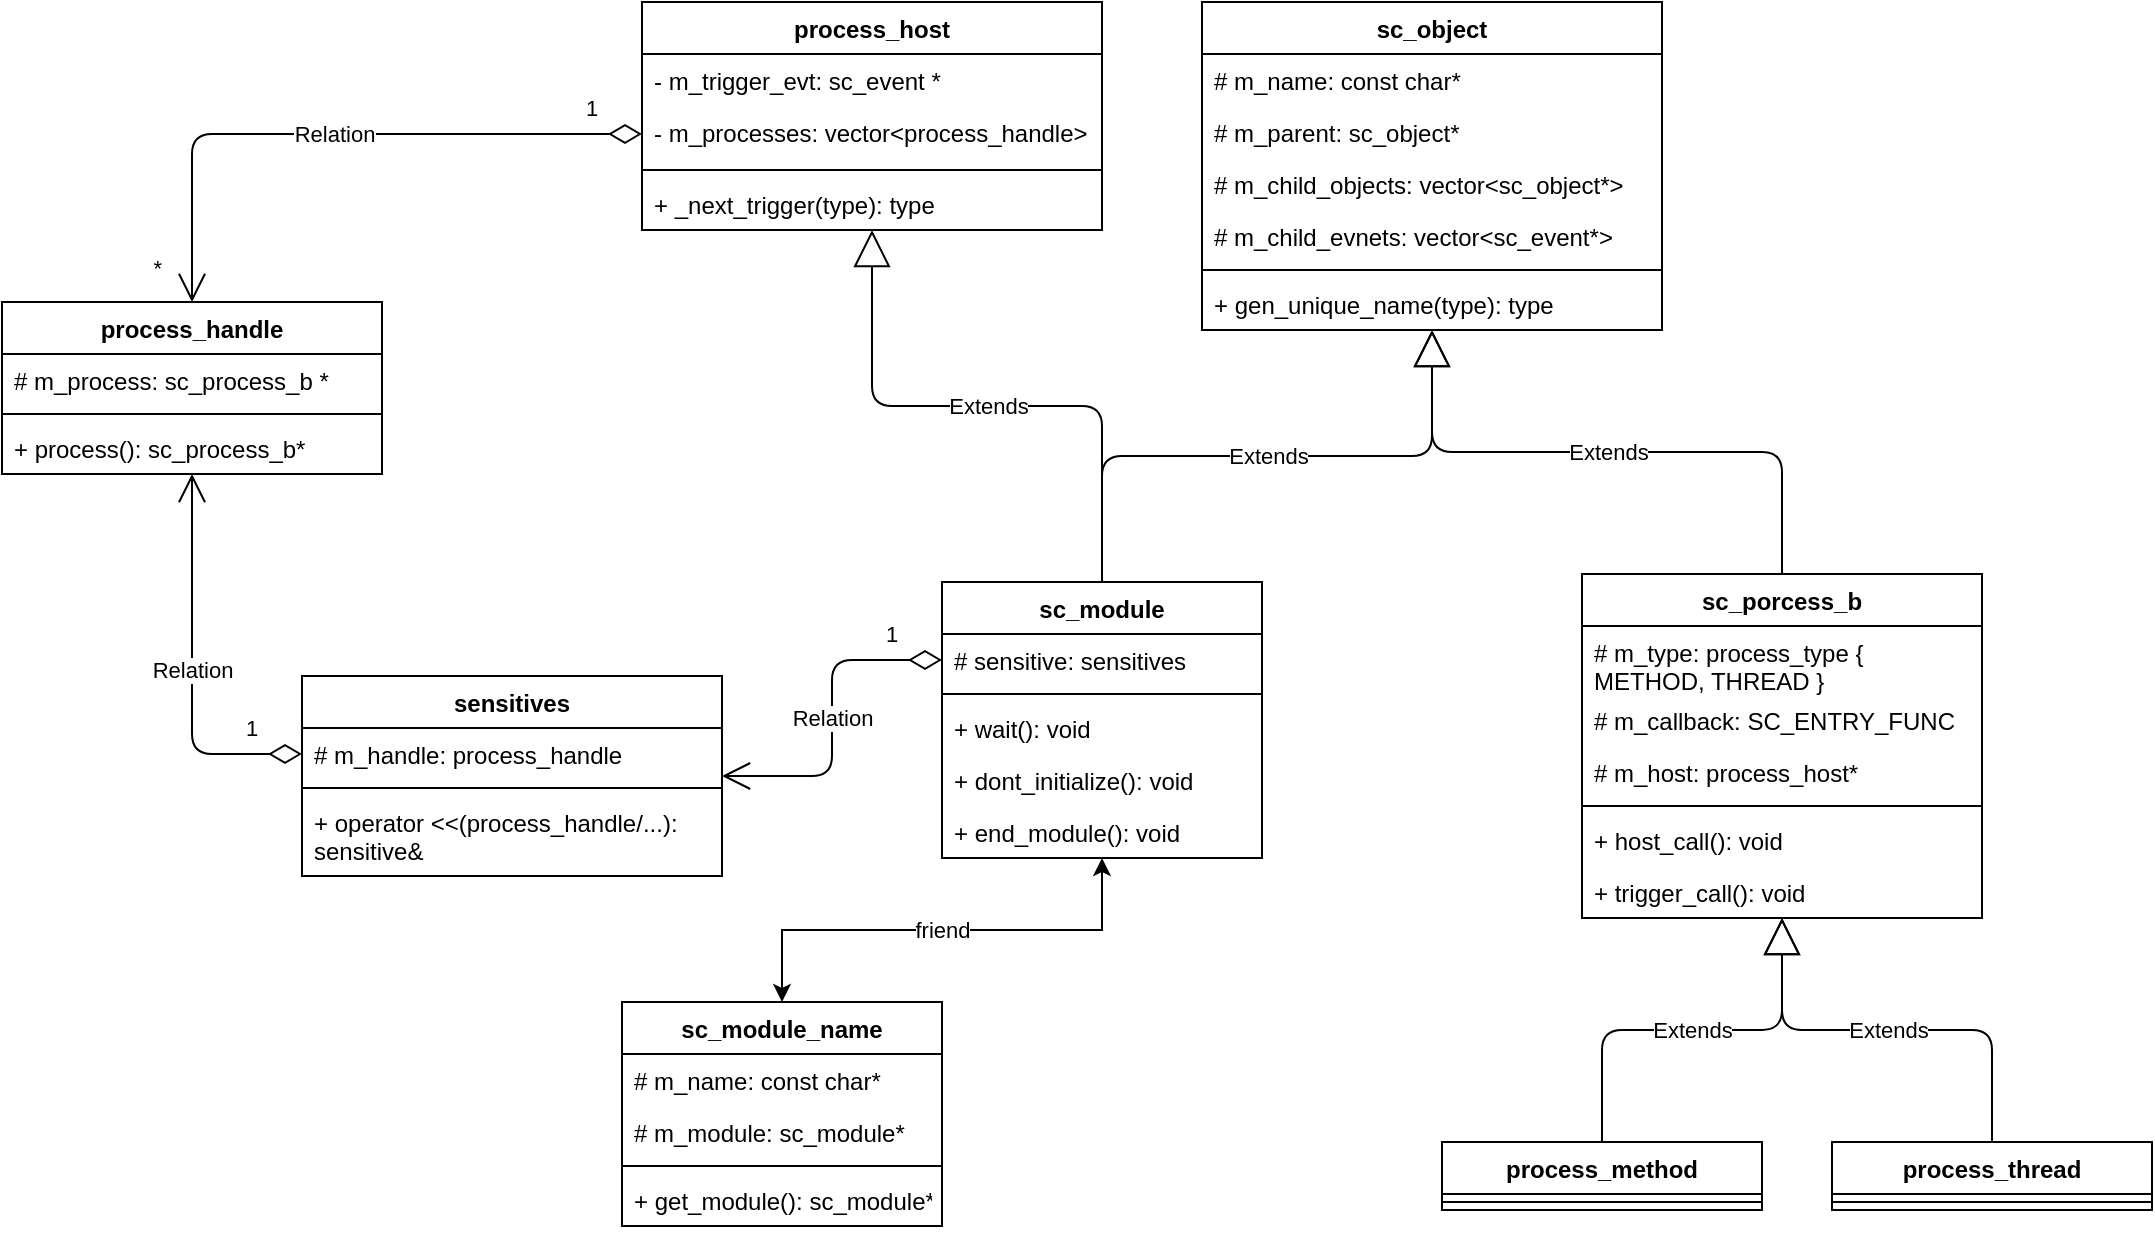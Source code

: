 <mxfile version="14.9.7" type="github">
  <diagram id="oA9ygaMnBOQTWNAMh8Z7" name="第 1 页">
    <mxGraphModel dx="1185" dy="1462" grid="1" gridSize="10" guides="1" tooltips="1" connect="1" arrows="1" fold="1" page="1" pageScale="1" pageWidth="1169" pageHeight="827" math="0" shadow="0">
      <root>
        <mxCell id="0" />
        <mxCell id="1" parent="0" />
        <mxCell id="gMdUcFWDn8KjLpwVatEw-1" value="sc_object" style="swimlane;fontStyle=1;align=center;verticalAlign=top;childLayout=stackLayout;horizontal=1;startSize=26;horizontalStack=0;resizeParent=1;resizeParentMax=0;resizeLast=0;collapsible=1;marginBottom=0;" parent="1" vertex="1">
          <mxGeometry x="630" y="-770" width="230" height="164" as="geometry">
            <mxRectangle x="310" y="-790" width="105" height="26" as="alternateBounds" />
          </mxGeometry>
        </mxCell>
        <mxCell id="gMdUcFWDn8KjLpwVatEw-2" value="# m_name: const char*" style="text;strokeColor=none;fillColor=none;align=left;verticalAlign=top;spacingLeft=4;spacingRight=4;overflow=hidden;rotatable=0;points=[[0,0.5],[1,0.5]];portConstraint=eastwest;" parent="gMdUcFWDn8KjLpwVatEw-1" vertex="1">
          <mxGeometry y="26" width="230" height="26" as="geometry" />
        </mxCell>
        <mxCell id="gMdUcFWDn8KjLpwVatEw-37" value="# m_parent: sc_object*" style="text;strokeColor=none;fillColor=none;align=left;verticalAlign=top;spacingLeft=4;spacingRight=4;overflow=hidden;rotatable=0;points=[[0,0.5],[1,0.5]];portConstraint=eastwest;" parent="gMdUcFWDn8KjLpwVatEw-1" vertex="1">
          <mxGeometry y="52" width="230" height="26" as="geometry" />
        </mxCell>
        <mxCell id="gMdUcFWDn8KjLpwVatEw-38" value="# m_child_objects: vector&lt;sc_object*&gt;" style="text;strokeColor=none;fillColor=none;align=left;verticalAlign=top;spacingLeft=4;spacingRight=4;overflow=hidden;rotatable=0;points=[[0,0.5],[1,0.5]];portConstraint=eastwest;" parent="gMdUcFWDn8KjLpwVatEw-1" vertex="1">
          <mxGeometry y="78" width="230" height="26" as="geometry" />
        </mxCell>
        <mxCell id="gMdUcFWDn8KjLpwVatEw-36" value="# m_child_evnets: vector&lt;sc_event*&gt;" style="text;strokeColor=none;fillColor=none;align=left;verticalAlign=top;spacingLeft=4;spacingRight=4;overflow=hidden;rotatable=0;points=[[0,0.5],[1,0.5]];portConstraint=eastwest;" parent="gMdUcFWDn8KjLpwVatEw-1" vertex="1">
          <mxGeometry y="104" width="230" height="26" as="geometry" />
        </mxCell>
        <mxCell id="gMdUcFWDn8KjLpwVatEw-3" value="" style="line;strokeWidth=1;fillColor=none;align=left;verticalAlign=middle;spacingTop=-1;spacingLeft=3;spacingRight=3;rotatable=0;labelPosition=right;points=[];portConstraint=eastwest;" parent="gMdUcFWDn8KjLpwVatEw-1" vertex="1">
          <mxGeometry y="130" width="230" height="8" as="geometry" />
        </mxCell>
        <mxCell id="gMdUcFWDn8KjLpwVatEw-4" value="+ gen_unique_name(type): type" style="text;strokeColor=none;fillColor=none;align=left;verticalAlign=top;spacingLeft=4;spacingRight=4;overflow=hidden;rotatable=0;points=[[0,0.5],[1,0.5]];portConstraint=eastwest;" parent="gMdUcFWDn8KjLpwVatEw-1" vertex="1">
          <mxGeometry y="138" width="230" height="26" as="geometry" />
        </mxCell>
        <mxCell id="gMdUcFWDn8KjLpwVatEw-5" value="sc_porcess_b" style="swimlane;fontStyle=1;align=center;verticalAlign=top;childLayout=stackLayout;horizontal=1;startSize=26;horizontalStack=0;resizeParent=1;resizeParentMax=0;resizeLast=0;collapsible=1;marginBottom=0;" parent="1" vertex="1">
          <mxGeometry x="820" y="-484" width="200" height="172" as="geometry">
            <mxRectangle x="770" y="-510" width="105" height="26" as="alternateBounds" />
          </mxGeometry>
        </mxCell>
        <mxCell id="gMdUcFWDn8KjLpwVatEw-6" value="# m_type: process_type { METHOD, THREAD }" style="text;strokeColor=none;fillColor=none;align=left;verticalAlign=top;spacingLeft=4;spacingRight=4;overflow=hidden;rotatable=0;points=[[0,0.5],[1,0.5]];portConstraint=eastwest;whiteSpace=wrap;" parent="gMdUcFWDn8KjLpwVatEw-5" vertex="1">
          <mxGeometry y="26" width="200" height="34" as="geometry" />
        </mxCell>
        <mxCell id="gMdUcFWDn8KjLpwVatEw-56" value="# m_callback: SC_ENTRY_FUNC" style="text;strokeColor=none;fillColor=none;align=left;verticalAlign=top;spacingLeft=4;spacingRight=4;overflow=hidden;rotatable=0;points=[[0,0.5],[1,0.5]];portConstraint=eastwest;" parent="gMdUcFWDn8KjLpwVatEw-5" vertex="1">
          <mxGeometry y="60" width="200" height="26" as="geometry" />
        </mxCell>
        <mxCell id="gMdUcFWDn8KjLpwVatEw-57" value="# m_host: process_host*" style="text;strokeColor=none;fillColor=none;align=left;verticalAlign=top;spacingLeft=4;spacingRight=4;overflow=hidden;rotatable=0;points=[[0,0.5],[1,0.5]];portConstraint=eastwest;" parent="gMdUcFWDn8KjLpwVatEw-5" vertex="1">
          <mxGeometry y="86" width="200" height="26" as="geometry" />
        </mxCell>
        <mxCell id="gMdUcFWDn8KjLpwVatEw-7" value="" style="line;strokeWidth=1;fillColor=none;align=left;verticalAlign=middle;spacingTop=-1;spacingLeft=3;spacingRight=3;rotatable=0;labelPosition=right;points=[];portConstraint=eastwest;" parent="gMdUcFWDn8KjLpwVatEw-5" vertex="1">
          <mxGeometry y="112" width="200" height="8" as="geometry" />
        </mxCell>
        <mxCell id="gMdUcFWDn8KjLpwVatEw-58" value="+ host_call(): void" style="text;strokeColor=none;fillColor=none;align=left;verticalAlign=top;spacingLeft=4;spacingRight=4;overflow=hidden;rotatable=0;points=[[0,0.5],[1,0.5]];portConstraint=eastwest;" parent="gMdUcFWDn8KjLpwVatEw-5" vertex="1">
          <mxGeometry y="120" width="200" height="26" as="geometry" />
        </mxCell>
        <mxCell id="gMdUcFWDn8KjLpwVatEw-8" value="+ trigger_call(): void" style="text;strokeColor=none;fillColor=none;align=left;verticalAlign=top;spacingLeft=4;spacingRight=4;overflow=hidden;rotatable=0;points=[[0,0.5],[1,0.5]];portConstraint=eastwest;" parent="gMdUcFWDn8KjLpwVatEw-5" vertex="1">
          <mxGeometry y="146" width="200" height="26" as="geometry" />
        </mxCell>
        <mxCell id="gMdUcFWDn8KjLpwVatEw-9" value="process_thread" style="swimlane;fontStyle=1;align=center;verticalAlign=top;childLayout=stackLayout;horizontal=1;startSize=26;horizontalStack=0;resizeParent=1;resizeParentMax=0;resizeLast=0;collapsible=1;marginBottom=0;" parent="1" vertex="1">
          <mxGeometry x="945" y="-200" width="160" height="34" as="geometry">
            <mxRectangle x="855" y="-299" width="135" height="26" as="alternateBounds" />
          </mxGeometry>
        </mxCell>
        <mxCell id="gMdUcFWDn8KjLpwVatEw-11" value="" style="line;strokeWidth=1;fillColor=none;align=left;verticalAlign=middle;spacingTop=-1;spacingLeft=3;spacingRight=3;rotatable=0;labelPosition=right;points=[];portConstraint=eastwest;" parent="gMdUcFWDn8KjLpwVatEw-9" vertex="1">
          <mxGeometry y="26" width="160" height="8" as="geometry" />
        </mxCell>
        <mxCell id="gMdUcFWDn8KjLpwVatEw-13" value="process_method" style="swimlane;fontStyle=1;align=center;verticalAlign=top;childLayout=stackLayout;horizontal=1;startSize=26;horizontalStack=0;resizeParent=1;resizeParentMax=0;resizeLast=0;collapsible=1;marginBottom=0;" parent="1" vertex="1">
          <mxGeometry x="750" y="-200" width="160" height="34" as="geometry">
            <mxRectangle x="660" y="-299" width="135" height="26" as="alternateBounds" />
          </mxGeometry>
        </mxCell>
        <mxCell id="gMdUcFWDn8KjLpwVatEw-15" value="" style="line;strokeWidth=1;fillColor=none;align=left;verticalAlign=middle;spacingTop=-1;spacingLeft=3;spacingRight=3;rotatable=0;labelPosition=right;points=[];portConstraint=eastwest;" parent="gMdUcFWDn8KjLpwVatEw-13" vertex="1">
          <mxGeometry y="26" width="160" height="8" as="geometry" />
        </mxCell>
        <mxCell id="gMdUcFWDn8KjLpwVatEw-21" value="Extends" style="endArrow=block;endSize=16;endFill=0;html=1;edgeStyle=orthogonalEdgeStyle;exitX=0.5;exitY=0;exitDx=0;exitDy=0;" parent="1" source="gMdUcFWDn8KjLpwVatEw-5" target="gMdUcFWDn8KjLpwVatEw-1" edge="1">
          <mxGeometry width="160" relative="1" as="geometry">
            <mxPoint x="1020" y="-540" as="sourcePoint" />
            <mxPoint x="1180" y="-540" as="targetPoint" />
          </mxGeometry>
        </mxCell>
        <mxCell id="gMdUcFWDn8KjLpwVatEw-22" value="Extends" style="endArrow=block;endSize=16;endFill=0;html=1;exitX=0.5;exitY=0;exitDx=0;exitDy=0;entryX=0.5;entryY=1;entryDx=0;entryDy=0;edgeStyle=orthogonalEdgeStyle;" parent="1" source="gMdUcFWDn8KjLpwVatEw-9" target="gMdUcFWDn8KjLpwVatEw-5" edge="1">
          <mxGeometry width="160" relative="1" as="geometry">
            <mxPoint x="892.5" y="-370" as="sourcePoint" />
            <mxPoint x="750" y="-330" as="targetPoint" />
          </mxGeometry>
        </mxCell>
        <mxCell id="gMdUcFWDn8KjLpwVatEw-23" value="Extends" style="endArrow=block;endSize=16;endFill=0;html=1;exitX=0.5;exitY=0;exitDx=0;exitDy=0;entryX=0.5;entryY=1;entryDx=0;entryDy=0;edgeStyle=orthogonalEdgeStyle;" parent="1" source="gMdUcFWDn8KjLpwVatEw-13" target="gMdUcFWDn8KjLpwVatEw-5" edge="1">
          <mxGeometry width="160" relative="1" as="geometry">
            <mxPoint x="1002.5" y="-259" as="sourcePoint" />
            <mxPoint x="892.5" y="-344" as="targetPoint" />
          </mxGeometry>
        </mxCell>
        <mxCell id="gMdUcFWDn8KjLpwVatEw-46" value="friend" style="edgeStyle=orthogonalEdgeStyle;rounded=0;orthogonalLoop=1;jettySize=auto;html=1;startArrow=classic;startFill=1;" parent="1" source="gMdUcFWDn8KjLpwVatEw-25" target="gMdUcFWDn8KjLpwVatEw-40" edge="1">
          <mxGeometry relative="1" as="geometry" />
        </mxCell>
        <mxCell id="gMdUcFWDn8KjLpwVatEw-25" value="sc_module" style="swimlane;fontStyle=1;align=center;verticalAlign=top;childLayout=stackLayout;horizontal=1;startSize=26;horizontalStack=0;resizeParent=1;resizeParentMax=0;resizeLast=0;collapsible=1;marginBottom=0;" parent="1" vertex="1">
          <mxGeometry x="500" y="-480" width="160" height="138" as="geometry">
            <mxRectangle x="170" y="-500" width="105" height="26" as="alternateBounds" />
          </mxGeometry>
        </mxCell>
        <mxCell id="gMdUcFWDn8KjLpwVatEw-26" value="# sensitive: sensitives" style="text;strokeColor=none;fillColor=none;align=left;verticalAlign=top;spacingLeft=4;spacingRight=4;overflow=hidden;rotatable=0;points=[[0,0.5],[1,0.5]];portConstraint=eastwest;" parent="gMdUcFWDn8KjLpwVatEw-25" vertex="1">
          <mxGeometry y="26" width="160" height="26" as="geometry" />
        </mxCell>
        <mxCell id="gMdUcFWDn8KjLpwVatEw-27" value="" style="line;strokeWidth=1;fillColor=none;align=left;verticalAlign=middle;spacingTop=-1;spacingLeft=3;spacingRight=3;rotatable=0;labelPosition=right;points=[];portConstraint=eastwest;" parent="gMdUcFWDn8KjLpwVatEw-25" vertex="1">
          <mxGeometry y="52" width="160" height="8" as="geometry" />
        </mxCell>
        <mxCell id="gMdUcFWDn8KjLpwVatEw-28" value="+ wait(): void" style="text;strokeColor=none;fillColor=none;align=left;verticalAlign=top;spacingLeft=4;spacingRight=4;overflow=hidden;rotatable=0;points=[[0,0.5],[1,0.5]];portConstraint=eastwest;" parent="gMdUcFWDn8KjLpwVatEw-25" vertex="1">
          <mxGeometry y="60" width="160" height="26" as="geometry" />
        </mxCell>
        <mxCell id="gMdUcFWDn8KjLpwVatEw-39" value="+ dont_initialize(): void" style="text;strokeColor=none;fillColor=none;align=left;verticalAlign=top;spacingLeft=4;spacingRight=4;overflow=hidden;rotatable=0;points=[[0,0.5],[1,0.5]];portConstraint=eastwest;" parent="gMdUcFWDn8KjLpwVatEw-25" vertex="1">
          <mxGeometry y="86" width="160" height="26" as="geometry" />
        </mxCell>
        <mxCell id="gMdUcFWDn8KjLpwVatEw-47" value="+ end_module(): void" style="text;strokeColor=none;fillColor=none;align=left;verticalAlign=top;spacingLeft=4;spacingRight=4;overflow=hidden;rotatable=0;points=[[0,0.5],[1,0.5]];portConstraint=eastwest;" parent="gMdUcFWDn8KjLpwVatEw-25" vertex="1">
          <mxGeometry y="112" width="160" height="26" as="geometry" />
        </mxCell>
        <mxCell id="gMdUcFWDn8KjLpwVatEw-29" value="process_host" style="swimlane;fontStyle=1;align=center;verticalAlign=top;childLayout=stackLayout;horizontal=1;startSize=26;horizontalStack=0;resizeParent=1;resizeParentMax=0;resizeLast=0;collapsible=1;marginBottom=0;" parent="1" vertex="1">
          <mxGeometry x="350" y="-770" width="230" height="114" as="geometry">
            <mxRectangle x="65" y="-750" width="105" height="26" as="alternateBounds" />
          </mxGeometry>
        </mxCell>
        <mxCell id="gMdUcFWDn8KjLpwVatEw-30" value="- m_trigger_evt: sc_event *" style="text;strokeColor=none;fillColor=none;align=left;verticalAlign=top;spacingLeft=4;spacingRight=4;overflow=hidden;rotatable=0;points=[[0,0.5],[1,0.5]];portConstraint=eastwest;" parent="gMdUcFWDn8KjLpwVatEw-29" vertex="1">
          <mxGeometry y="26" width="230" height="26" as="geometry" />
        </mxCell>
        <mxCell id="gMdUcFWDn8KjLpwVatEw-35" value="- m_processes: vector&lt;process_handle&gt;" style="text;strokeColor=none;fillColor=none;align=left;verticalAlign=top;spacingLeft=4;spacingRight=4;overflow=hidden;rotatable=0;points=[[0,0.5],[1,0.5]];portConstraint=eastwest;whiteSpace=wrap;" parent="gMdUcFWDn8KjLpwVatEw-29" vertex="1">
          <mxGeometry y="52" width="230" height="28" as="geometry" />
        </mxCell>
        <mxCell id="gMdUcFWDn8KjLpwVatEw-31" value="" style="line;strokeWidth=1;fillColor=none;align=left;verticalAlign=middle;spacingTop=-1;spacingLeft=3;spacingRight=3;rotatable=0;labelPosition=right;points=[];portConstraint=eastwest;" parent="gMdUcFWDn8KjLpwVatEw-29" vertex="1">
          <mxGeometry y="80" width="230" height="8" as="geometry" />
        </mxCell>
        <mxCell id="gMdUcFWDn8KjLpwVatEw-32" value="+ _next_trigger(type): type" style="text;strokeColor=none;fillColor=none;align=left;verticalAlign=top;spacingLeft=4;spacingRight=4;overflow=hidden;rotatable=0;points=[[0,0.5],[1,0.5]];portConstraint=eastwest;" parent="gMdUcFWDn8KjLpwVatEw-29" vertex="1">
          <mxGeometry y="88" width="230" height="26" as="geometry" />
        </mxCell>
        <mxCell id="gMdUcFWDn8KjLpwVatEw-33" value="Extends" style="endArrow=block;endSize=16;endFill=0;html=1;edgeStyle=orthogonalEdgeStyle;exitX=0.5;exitY=0;exitDx=0;exitDy=0;" parent="1" source="gMdUcFWDn8KjLpwVatEw-25" target="gMdUcFWDn8KjLpwVatEw-1" edge="1">
          <mxGeometry width="160" relative="1" as="geometry">
            <mxPoint x="1130" y="-617" as="sourcePoint" />
            <mxPoint x="682.5" y="-734" as="targetPoint" />
          </mxGeometry>
        </mxCell>
        <mxCell id="gMdUcFWDn8KjLpwVatEw-34" value="Extends" style="endArrow=block;endSize=16;endFill=0;html=1;edgeStyle=orthogonalEdgeStyle;exitX=0.5;exitY=0;exitDx=0;exitDy=0;" parent="1" source="gMdUcFWDn8KjLpwVatEw-25" target="gMdUcFWDn8KjLpwVatEw-29" edge="1">
          <mxGeometry width="160" relative="1" as="geometry">
            <mxPoint x="542.5" y="-580" as="sourcePoint" />
            <mxPoint x="682.5" y="-734" as="targetPoint" />
          </mxGeometry>
        </mxCell>
        <mxCell id="gMdUcFWDn8KjLpwVatEw-40" value="sc_module_name" style="swimlane;fontStyle=1;align=center;verticalAlign=top;childLayout=stackLayout;horizontal=1;startSize=26;horizontalStack=0;resizeParent=1;resizeParentMax=0;resizeLast=0;collapsible=1;marginBottom=0;" parent="1" vertex="1">
          <mxGeometry x="340" y="-270" width="160" height="112" as="geometry">
            <mxRectangle x="170" y="-500" width="105" height="26" as="alternateBounds" />
          </mxGeometry>
        </mxCell>
        <mxCell id="gMdUcFWDn8KjLpwVatEw-41" value="# m_name: const char*" style="text;strokeColor=none;fillColor=none;align=left;verticalAlign=top;spacingLeft=4;spacingRight=4;overflow=hidden;rotatable=0;points=[[0,0.5],[1,0.5]];portConstraint=eastwest;" parent="gMdUcFWDn8KjLpwVatEw-40" vertex="1">
          <mxGeometry y="26" width="160" height="26" as="geometry" />
        </mxCell>
        <mxCell id="gMdUcFWDn8KjLpwVatEw-45" value="# m_module: sc_module*" style="text;strokeColor=none;fillColor=none;align=left;verticalAlign=top;spacingLeft=4;spacingRight=4;overflow=hidden;rotatable=0;points=[[0,0.5],[1,0.5]];portConstraint=eastwest;" parent="gMdUcFWDn8KjLpwVatEw-40" vertex="1">
          <mxGeometry y="52" width="160" height="26" as="geometry" />
        </mxCell>
        <mxCell id="gMdUcFWDn8KjLpwVatEw-42" value="" style="line;strokeWidth=1;fillColor=none;align=left;verticalAlign=middle;spacingTop=-1;spacingLeft=3;spacingRight=3;rotatable=0;labelPosition=right;points=[];portConstraint=eastwest;" parent="gMdUcFWDn8KjLpwVatEw-40" vertex="1">
          <mxGeometry y="78" width="160" height="8" as="geometry" />
        </mxCell>
        <mxCell id="gMdUcFWDn8KjLpwVatEw-43" value="+ get_module(): sc_module*" style="text;strokeColor=none;fillColor=none;align=left;verticalAlign=top;spacingLeft=4;spacingRight=4;overflow=hidden;rotatable=0;points=[[0,0.5],[1,0.5]];portConstraint=eastwest;" parent="gMdUcFWDn8KjLpwVatEw-40" vertex="1">
          <mxGeometry y="86" width="160" height="26" as="geometry" />
        </mxCell>
        <mxCell id="gMdUcFWDn8KjLpwVatEw-48" value="process_handle" style="swimlane;fontStyle=1;align=center;verticalAlign=top;childLayout=stackLayout;horizontal=1;startSize=26;horizontalStack=0;resizeParent=1;resizeParentMax=0;resizeLast=0;collapsible=1;marginBottom=0;" parent="1" vertex="1">
          <mxGeometry x="30" y="-620" width="190" height="86" as="geometry">
            <mxRectangle x="65" y="-750" width="105" height="26" as="alternateBounds" />
          </mxGeometry>
        </mxCell>
        <mxCell id="gMdUcFWDn8KjLpwVatEw-49" value="# m_process: sc_process_b *" style="text;strokeColor=none;fillColor=none;align=left;verticalAlign=top;spacingLeft=4;spacingRight=4;overflow=hidden;rotatable=0;points=[[0,0.5],[1,0.5]];portConstraint=eastwest;" parent="gMdUcFWDn8KjLpwVatEw-48" vertex="1">
          <mxGeometry y="26" width="190" height="26" as="geometry" />
        </mxCell>
        <mxCell id="gMdUcFWDn8KjLpwVatEw-51" value="" style="line;strokeWidth=1;fillColor=none;align=left;verticalAlign=middle;spacingTop=-1;spacingLeft=3;spacingRight=3;rotatable=0;labelPosition=right;points=[];portConstraint=eastwest;" parent="gMdUcFWDn8KjLpwVatEw-48" vertex="1">
          <mxGeometry y="52" width="190" height="8" as="geometry" />
        </mxCell>
        <mxCell id="gMdUcFWDn8KjLpwVatEw-52" value="+ process(): sc_process_b*" style="text;strokeColor=none;fillColor=none;align=left;verticalAlign=top;spacingLeft=4;spacingRight=4;overflow=hidden;rotatable=0;points=[[0,0.5],[1,0.5]];portConstraint=eastwest;" parent="gMdUcFWDn8KjLpwVatEw-48" vertex="1">
          <mxGeometry y="60" width="190" height="26" as="geometry" />
        </mxCell>
        <mxCell id="gMdUcFWDn8KjLpwVatEw-53" value="Relation" style="endArrow=open;html=1;endSize=12;startArrow=diamondThin;startSize=14;startFill=0;edgeStyle=orthogonalEdgeStyle;" parent="1" source="gMdUcFWDn8KjLpwVatEw-35" target="gMdUcFWDn8KjLpwVatEw-48" edge="1">
          <mxGeometry relative="1" as="geometry">
            <mxPoint x="100" y="-730" as="sourcePoint" />
            <mxPoint x="260" y="-730" as="targetPoint" />
          </mxGeometry>
        </mxCell>
        <mxCell id="gMdUcFWDn8KjLpwVatEw-54" value="1" style="edgeLabel;resizable=0;html=1;align=left;verticalAlign=top;" parent="gMdUcFWDn8KjLpwVatEw-53" connectable="0" vertex="1">
          <mxGeometry x="-1" relative="1" as="geometry">
            <mxPoint x="-30" y="-26" as="offset" />
          </mxGeometry>
        </mxCell>
        <mxCell id="gMdUcFWDn8KjLpwVatEw-55" value="*" style="edgeLabel;resizable=0;html=1;align=right;verticalAlign=top;" parent="gMdUcFWDn8KjLpwVatEw-53" connectable="0" vertex="1">
          <mxGeometry x="1" relative="1" as="geometry">
            <mxPoint x="-15" y="-30" as="offset" />
          </mxGeometry>
        </mxCell>
        <mxCell id="yk40z1ae59S_Cjr2_g2M-1" value="sensitives" style="swimlane;fontStyle=1;align=center;verticalAlign=top;childLayout=stackLayout;horizontal=1;startSize=26;horizontalStack=0;resizeParent=1;resizeParentMax=0;resizeLast=0;collapsible=1;marginBottom=0;" vertex="1" parent="1">
          <mxGeometry x="180" y="-433" width="210" height="100" as="geometry">
            <mxRectangle x="65" y="-750" width="105" height="26" as="alternateBounds" />
          </mxGeometry>
        </mxCell>
        <mxCell id="yk40z1ae59S_Cjr2_g2M-2" value="# m_handle: process_handle" style="text;strokeColor=none;fillColor=none;align=left;verticalAlign=top;spacingLeft=4;spacingRight=4;overflow=hidden;rotatable=0;points=[[0,0.5],[1,0.5]];portConstraint=eastwest;" vertex="1" parent="yk40z1ae59S_Cjr2_g2M-1">
          <mxGeometry y="26" width="210" height="26" as="geometry" />
        </mxCell>
        <mxCell id="yk40z1ae59S_Cjr2_g2M-3" value="" style="line;strokeWidth=1;fillColor=none;align=left;verticalAlign=middle;spacingTop=-1;spacingLeft=3;spacingRight=3;rotatable=0;labelPosition=right;points=[];portConstraint=eastwest;" vertex="1" parent="yk40z1ae59S_Cjr2_g2M-1">
          <mxGeometry y="52" width="210" height="8" as="geometry" />
        </mxCell>
        <mxCell id="yk40z1ae59S_Cjr2_g2M-4" value="+ operator &lt;&lt;(process_handle/...): sensitive&amp;" style="text;strokeColor=none;fillColor=none;align=left;verticalAlign=top;spacingLeft=4;spacingRight=4;overflow=hidden;rotatable=0;points=[[0,0.5],[1,0.5]];portConstraint=eastwest;whiteSpace=wrap;" vertex="1" parent="yk40z1ae59S_Cjr2_g2M-1">
          <mxGeometry y="60" width="210" height="40" as="geometry" />
        </mxCell>
        <mxCell id="yk40z1ae59S_Cjr2_g2M-6" value="Relation" style="endArrow=open;html=1;endSize=12;startArrow=diamondThin;startSize=14;startFill=0;edgeStyle=orthogonalEdgeStyle;" edge="1" parent="1" source="gMdUcFWDn8KjLpwVatEw-26" target="yk40z1ae59S_Cjr2_g2M-1">
          <mxGeometry relative="1" as="geometry">
            <mxPoint x="360" y="-694" as="sourcePoint" />
            <mxPoint x="245" y="-610" as="targetPoint" />
          </mxGeometry>
        </mxCell>
        <mxCell id="yk40z1ae59S_Cjr2_g2M-7" value="1" style="edgeLabel;resizable=0;html=1;align=left;verticalAlign=top;" connectable="0" vertex="1" parent="yk40z1ae59S_Cjr2_g2M-6">
          <mxGeometry x="-1" relative="1" as="geometry">
            <mxPoint x="-30" y="-26" as="offset" />
          </mxGeometry>
        </mxCell>
        <mxCell id="yk40z1ae59S_Cjr2_g2M-9" value="Relation" style="endArrow=open;html=1;endSize=12;startArrow=diamondThin;startSize=14;startFill=0;edgeStyle=orthogonalEdgeStyle;" edge="1" parent="1" source="yk40z1ae59S_Cjr2_g2M-2" target="gMdUcFWDn8KjLpwVatEw-48">
          <mxGeometry relative="1" as="geometry">
            <mxPoint x="510" y="-431" as="sourcePoint" />
            <mxPoint x="400" y="-368" as="targetPoint" />
          </mxGeometry>
        </mxCell>
        <mxCell id="yk40z1ae59S_Cjr2_g2M-10" value="1" style="edgeLabel;resizable=0;html=1;align=left;verticalAlign=top;" connectable="0" vertex="1" parent="yk40z1ae59S_Cjr2_g2M-9">
          <mxGeometry x="-1" relative="1" as="geometry">
            <mxPoint x="-30" y="-26" as="offset" />
          </mxGeometry>
        </mxCell>
      </root>
    </mxGraphModel>
  </diagram>
</mxfile>
